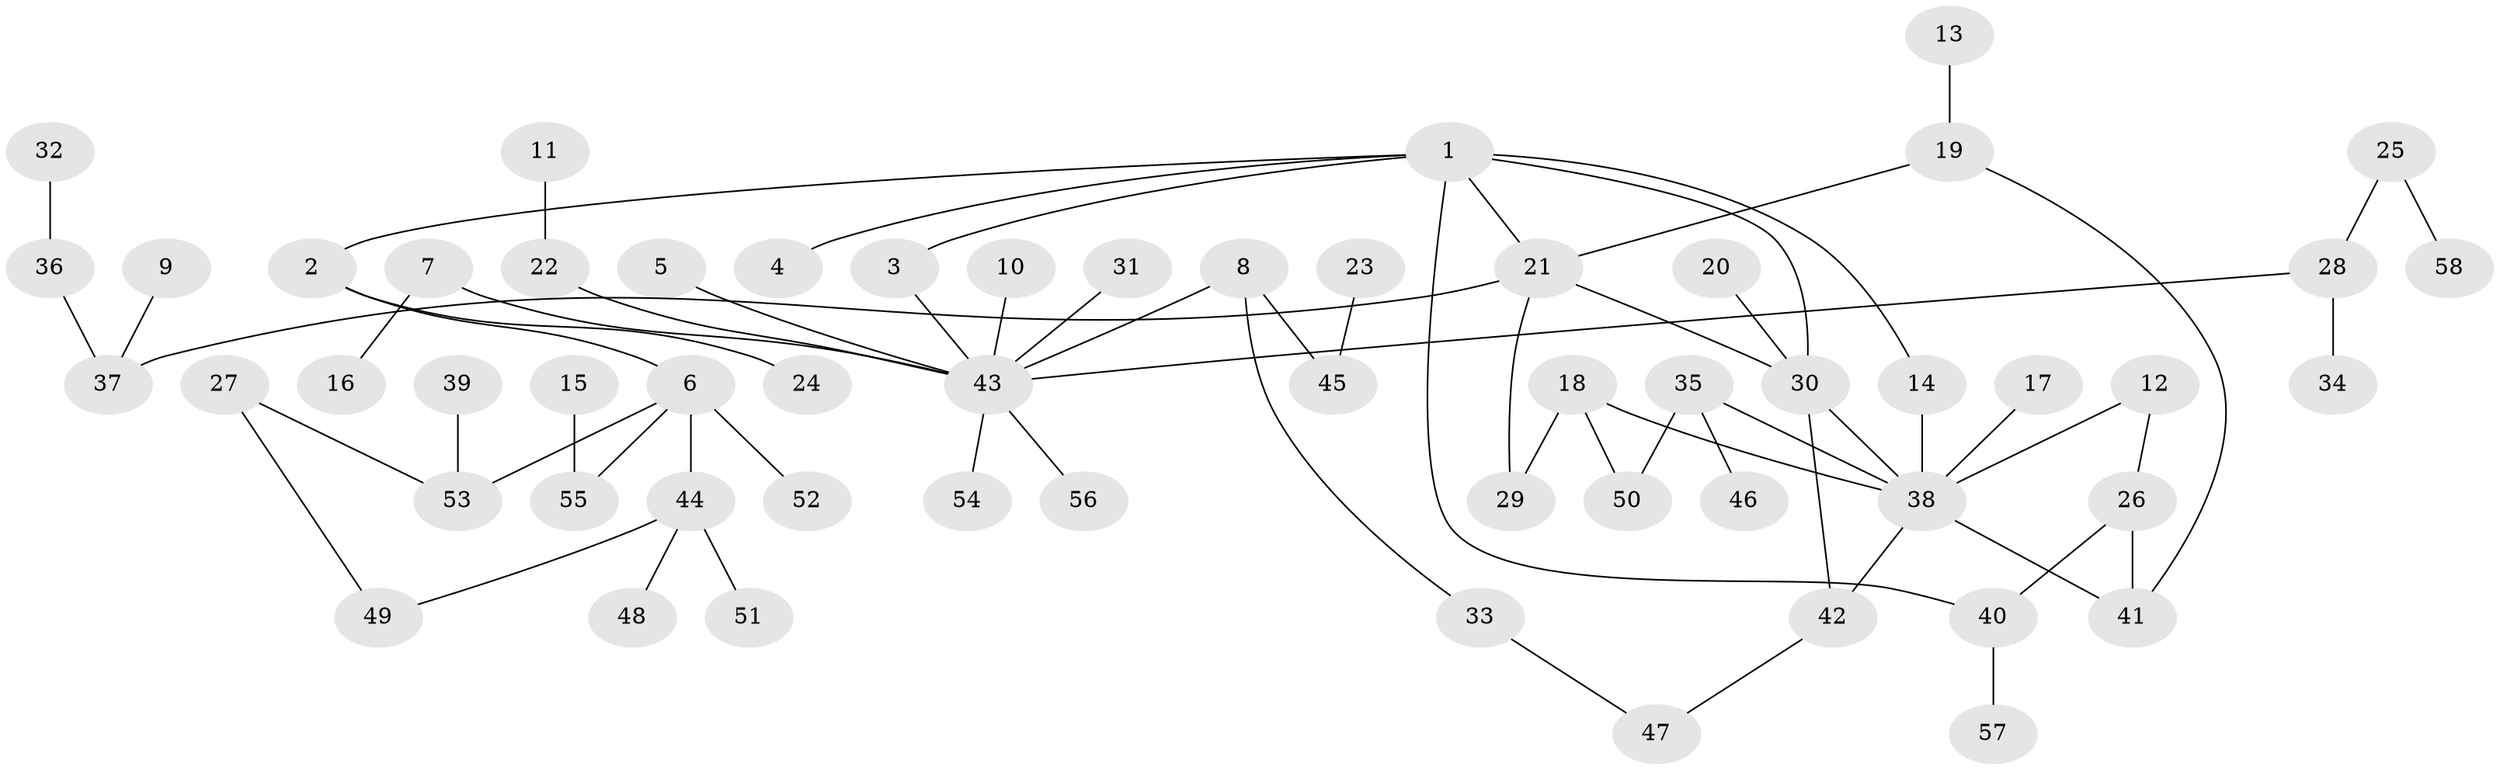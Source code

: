 // original degree distribution, {4: 0.08695652173913043, 5: 0.017391304347826087, 3: 0.1826086956521739, 2: 0.2956521739130435, 9: 0.008695652173913044, 7: 0.008695652173913044, 1: 0.391304347826087, 6: 0.008695652173913044}
// Generated by graph-tools (version 1.1) at 2025/49/03/09/25 03:49:25]
// undirected, 58 vertices, 67 edges
graph export_dot {
graph [start="1"]
  node [color=gray90,style=filled];
  1;
  2;
  3;
  4;
  5;
  6;
  7;
  8;
  9;
  10;
  11;
  12;
  13;
  14;
  15;
  16;
  17;
  18;
  19;
  20;
  21;
  22;
  23;
  24;
  25;
  26;
  27;
  28;
  29;
  30;
  31;
  32;
  33;
  34;
  35;
  36;
  37;
  38;
  39;
  40;
  41;
  42;
  43;
  44;
  45;
  46;
  47;
  48;
  49;
  50;
  51;
  52;
  53;
  54;
  55;
  56;
  57;
  58;
  1 -- 2 [weight=1.0];
  1 -- 3 [weight=1.0];
  1 -- 4 [weight=1.0];
  1 -- 14 [weight=1.0];
  1 -- 21 [weight=1.0];
  1 -- 30 [weight=1.0];
  1 -- 40 [weight=1.0];
  2 -- 6 [weight=1.0];
  2 -- 24 [weight=1.0];
  3 -- 43 [weight=1.0];
  5 -- 43 [weight=1.0];
  6 -- 44 [weight=1.0];
  6 -- 52 [weight=1.0];
  6 -- 53 [weight=1.0];
  6 -- 55 [weight=1.0];
  7 -- 16 [weight=1.0];
  7 -- 43 [weight=1.0];
  8 -- 33 [weight=1.0];
  8 -- 43 [weight=1.0];
  8 -- 45 [weight=1.0];
  9 -- 37 [weight=1.0];
  10 -- 43 [weight=1.0];
  11 -- 22 [weight=1.0];
  12 -- 26 [weight=1.0];
  12 -- 38 [weight=1.0];
  13 -- 19 [weight=1.0];
  14 -- 38 [weight=1.0];
  15 -- 55 [weight=1.0];
  17 -- 38 [weight=1.0];
  18 -- 29 [weight=1.0];
  18 -- 38 [weight=1.0];
  18 -- 50 [weight=1.0];
  19 -- 21 [weight=1.0];
  19 -- 41 [weight=1.0];
  20 -- 30 [weight=1.0];
  21 -- 29 [weight=1.0];
  21 -- 30 [weight=1.0];
  21 -- 37 [weight=1.0];
  22 -- 43 [weight=1.0];
  23 -- 45 [weight=1.0];
  25 -- 28 [weight=1.0];
  25 -- 58 [weight=1.0];
  26 -- 40 [weight=1.0];
  26 -- 41 [weight=1.0];
  27 -- 49 [weight=1.0];
  27 -- 53 [weight=1.0];
  28 -- 34 [weight=1.0];
  28 -- 43 [weight=1.0];
  30 -- 38 [weight=1.0];
  30 -- 42 [weight=1.0];
  31 -- 43 [weight=1.0];
  32 -- 36 [weight=1.0];
  33 -- 47 [weight=1.0];
  35 -- 38 [weight=1.0];
  35 -- 46 [weight=1.0];
  35 -- 50 [weight=1.0];
  36 -- 37 [weight=1.0];
  38 -- 41 [weight=1.0];
  38 -- 42 [weight=1.0];
  39 -- 53 [weight=1.0];
  40 -- 57 [weight=1.0];
  42 -- 47 [weight=1.0];
  43 -- 54 [weight=1.0];
  43 -- 56 [weight=1.0];
  44 -- 48 [weight=1.0];
  44 -- 49 [weight=1.0];
  44 -- 51 [weight=1.0];
}
